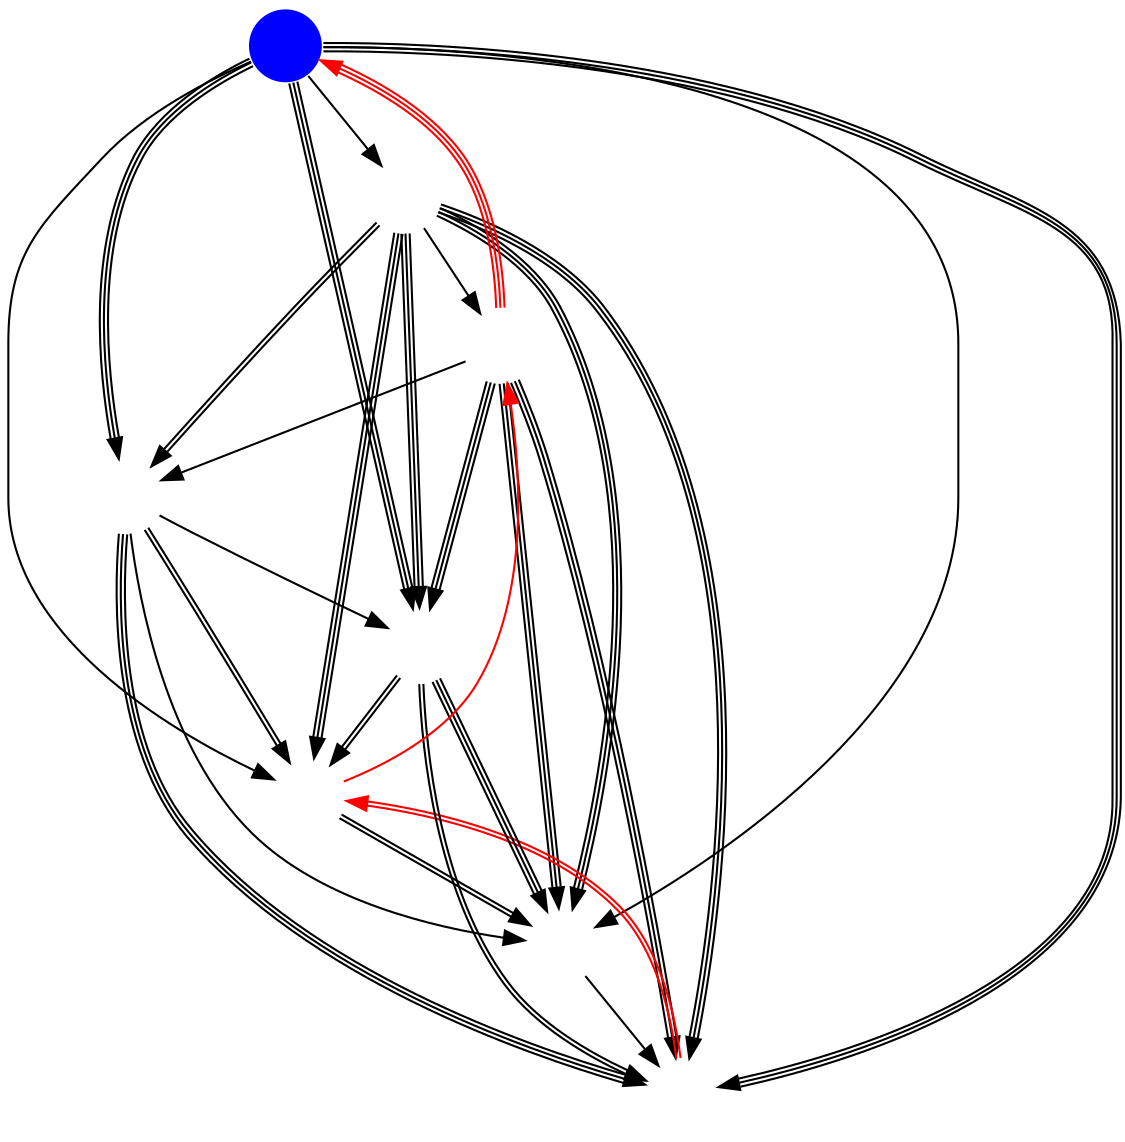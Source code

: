 digraph NA {
	node [shape=circle fixedsize=true width=.5 label="" color="white" margin=0.5];
	imagepath="images/";
	T8	[image="team-8.png"];
	TS	[image="tempo-storm.png" style=filled fillcolor=blue];
	NVT	[image="naventic.png"];
	BST	[image="b-step.png"];
	GFE	[image="gale-force-esports.png"];
	NT	[image="no-tomorrow.png"];
	SSS	[image="superstars.png"];
	TF	[image="team-freedom.png"];

	/* Week 1 */
	TS	->	NVT			[ color="black" ]
	T8	->	NT			[ color="black:black:black" ]
	SSS	->	TF			[ color="black:black" ]
	GFE	->	BST			[ color="black" ]
	T8	->	BST			[ color="black:black" ]
	GFE	->	NVT			[ color="black:black:black" ]

	/* Week 2 */
	TS	->	TF			[ color="black" ]
	SSS	->	NT			[ color="black:black" ]
	TS	->	BST			[ color="black:black:black" ]
	NVT	->	NT			[ color="black" /*constraint=false color=red*/ ]
	TF	->	GFE			[ constraint=false color=red ]
	T8	->	SSS			[ color="black:black:black" ]

	/* Week 3 */
	BST	->	NT			[ color="black:black:black" ]
	GFE	->	SSS			[ color="black:black:black" ]
	TF	->	NVT			[ color="black:black" ]
	TS	->	T8			[ color="black" /*color=red constraint=false*/ ]
	T8	->	GFE			[ color="black" /*color=red constraint=false*/ ]
	BST	->	TF			[ color="black:black" ]

	/* Week 4 */
	TS	->	NT			[ color="black:black:black" ]
	SSS	->	NVT			[ color="black:black:black" ]
	BST	->	SSS			[ color="black" ]
	T8	->	NVT			[ color="black:black:black" ]
	GFE	->	TS			[ /*color="black:black:black"*/ color="red:red:red" constraint=false ]
	NT	->	TF			[ /*color="black:black"*/ color="red:red" constraint=false ]

	/* Week 5 */
	GFE	->	NT			[ color="black:black:black" ]
	BST	->	NVT			[ color="black" ]
	TS	->	SSS			[ color="black:black:black"  ]
	T8	->	TF			[ color="black:black:black" ]
	
}

